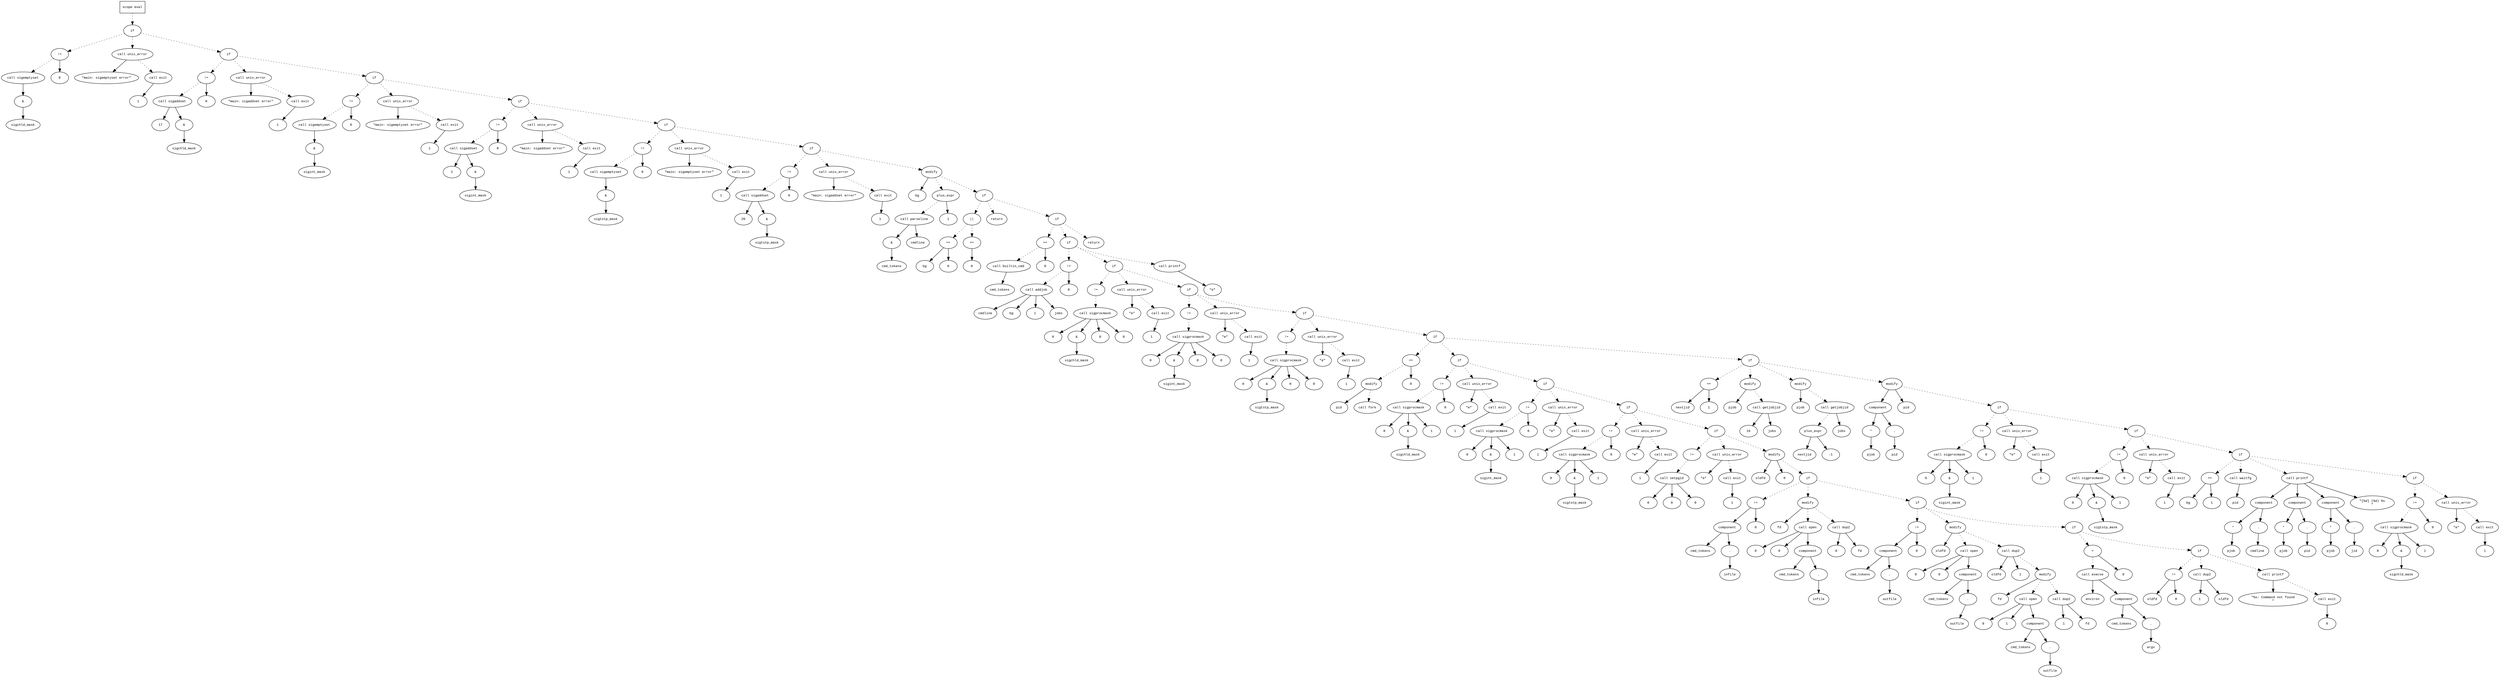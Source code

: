 digraph AST {
  graph [fontname="Times New Roman",fontsize=10];
  node  [fontname="Courier New",fontsize=10];
  edge  [fontname="Times New Roman",fontsize=10];

  node1 [label="scope eval",shape=box];
  node2 [label="if",shape=ellipse];
  node1 -> node2 [style=dotted];
  node3 [label="!=",shape=ellipse];
  node4 [label="call sigemptyset",shape=ellipse];
  node5 [label="&",shape=ellipse];
  node4 -> node5;
  node6 [label="sigchld_mask",shape=ellipse];
  node5 -> node6;
  node3 -> node4 [style=dotted];
  node7 [label="0",shape=ellipse];
  node3 -> node7;
  node2 -> node3 [style=dotted];
  node8 [label="call unix_error",shape=ellipse];
  node9 [label="\"main: sigemptyset error\"",shape=ellipse];
  node8 -> node9;
  node2 -> node8 [style=dotted];
  node10 [label="call exit",shape=ellipse];
  node11 [label="1",shape=ellipse];
  node10 -> node11;
  node8 -> node10 [style=dotted];
  node12 [label="if",shape=ellipse];
  node2 -> node12 [style=dotted];
  node13 [label="!=",shape=ellipse];
  node14 [label="call sigaddset",shape=ellipse];
  node15 [label="17",shape=ellipse];
  node14 -> node15;
  node16 [label="&",shape=ellipse];
  node14 -> node16;
  node17 [label="sigchld_mask",shape=ellipse];
  node16 -> node17;
  node13 -> node14 [style=dotted];
  node18 [label="0",shape=ellipse];
  node13 -> node18;
  node12 -> node13 [style=dotted];
  node19 [label="call unix_error",shape=ellipse];
  node20 [label="\"main: sigaddset error\"",shape=ellipse];
  node19 -> node20;
  node12 -> node19 [style=dotted];
  node21 [label="call exit",shape=ellipse];
  node22 [label="1",shape=ellipse];
  node21 -> node22;
  node19 -> node21 [style=dotted];
  node23 [label="if",shape=ellipse];
  node12 -> node23 [style=dotted];
  node24 [label="!=",shape=ellipse];
  node25 [label="call sigemptyset",shape=ellipse];
  node26 [label="&",shape=ellipse];
  node25 -> node26;
  node27 [label="sigint_mask",shape=ellipse];
  node26 -> node27;
  node24 -> node25 [style=dotted];
  node28 [label="0",shape=ellipse];
  node24 -> node28;
  node23 -> node24 [style=dotted];
  node29 [label="call unix_error",shape=ellipse];
  node30 [label="\"main: sigemptyset error\"",shape=ellipse];
  node29 -> node30;
  node23 -> node29 [style=dotted];
  node31 [label="call exit",shape=ellipse];
  node32 [label="1",shape=ellipse];
  node31 -> node32;
  node29 -> node31 [style=dotted];
  node33 [label="if",shape=ellipse];
  node23 -> node33 [style=dotted];
  node34 [label="!=",shape=ellipse];
  node35 [label="call sigaddset",shape=ellipse];
  node36 [label="2",shape=ellipse];
  node35 -> node36;
  node37 [label="&",shape=ellipse];
  node35 -> node37;
  node38 [label="sigint_mask",shape=ellipse];
  node37 -> node38;
  node34 -> node35 [style=dotted];
  node39 [label="0",shape=ellipse];
  node34 -> node39;
  node33 -> node34 [style=dotted];
  node40 [label="call unix_error",shape=ellipse];
  node41 [label="\"main: sigaddset error\"",shape=ellipse];
  node40 -> node41;
  node33 -> node40 [style=dotted];
  node42 [label="call exit",shape=ellipse];
  node43 [label="1",shape=ellipse];
  node42 -> node43;
  node40 -> node42 [style=dotted];
  node44 [label="if",shape=ellipse];
  node33 -> node44 [style=dotted];
  node45 [label="!=",shape=ellipse];
  node46 [label="call sigemptyset",shape=ellipse];
  node47 [label="&",shape=ellipse];
  node46 -> node47;
  node48 [label="sigtstp_mask",shape=ellipse];
  node47 -> node48;
  node45 -> node46 [style=dotted];
  node49 [label="0",shape=ellipse];
  node45 -> node49;
  node44 -> node45 [style=dotted];
  node50 [label="call unix_error",shape=ellipse];
  node51 [label="\"main: sigemptyset error\"",shape=ellipse];
  node50 -> node51;
  node44 -> node50 [style=dotted];
  node52 [label="call exit",shape=ellipse];
  node53 [label="1",shape=ellipse];
  node52 -> node53;
  node50 -> node52 [style=dotted];
  node54 [label="if",shape=ellipse];
  node44 -> node54 [style=dotted];
  node55 [label="!=",shape=ellipse];
  node56 [label="call sigaddset",shape=ellipse];
  node57 [label="20",shape=ellipse];
  node56 -> node57;
  node58 [label="&",shape=ellipse];
  node56 -> node58;
  node59 [label="sigtstp_mask",shape=ellipse];
  node58 -> node59;
  node55 -> node56 [style=dotted];
  node60 [label="0",shape=ellipse];
  node55 -> node60;
  node54 -> node55 [style=dotted];
  node61 [label="call unix_error",shape=ellipse];
  node62 [label="\"main: sigaddset error\"",shape=ellipse];
  node61 -> node62;
  node54 -> node61 [style=dotted];
  node63 [label="call exit",shape=ellipse];
  node64 [label="1",shape=ellipse];
  node63 -> node64;
  node61 -> node63 [style=dotted];
  node65 [label="modify",shape=ellipse];
  node66 [label="bg",shape=ellipse];
  node65 -> node66;
  node67 [label="plus_expr",shape=ellipse];
  node68 [label="call parseline",shape=ellipse];
  node69 [label="&",shape=ellipse];
  node68 -> node69;
  node70 [label="cmd_tokens",shape=ellipse];
  node69 -> node70;
  node71 [label="cmdline",shape=ellipse];
  node68 -> node71;
  node67 -> node68 [style=dotted];
  node72 [label="1",shape=ellipse];
  node67 -> node72;
  node65 -> node67 [style=dotted];
  node54 -> node65 [style=dotted];
  node73 [label="if",shape=ellipse];
  node65 -> node73 [style=dotted];
  node74 [label="||",shape=ellipse];
  node75 [label="==",shape=ellipse];
  node76 [label="bg",shape=ellipse];
  node75 -> node76;
  node77 [label="0",shape=ellipse];
  node75 -> node77;
  node74 -> node75 [style=dotted];
  node78 [label="==",shape=ellipse];
  node79 [label="0",shape=ellipse];
  node78 -> node79;
  node74 -> node78 [style=dotted];
  node73 -> node74 [style=dotted];
  node80 [label="return",shape=ellipse];
  node73 -> node80 [style=dotted];
  node81 [label="if",shape=ellipse];
  node73 -> node81 [style=dotted];
  node82 [label="==",shape=ellipse];
  node83 [label="call builtin_cmd",shape=ellipse];
  node84 [label="cmd_tokens",shape=ellipse];
  node83 -> node84;
  node82 -> node83 [style=dotted];
  node85 [label="0",shape=ellipse];
  node82 -> node85;
  node81 -> node82 [style=dotted];
  node86 [label="if",shape=ellipse];
  node81 -> node86 [style=dotted];
  node87 [label="!=",shape=ellipse];
  node88 [label="call addjob",shape=ellipse];
  node89 [label="cmdline",shape=ellipse];
  node88 -> node89;
  node90 [label="bg",shape=ellipse];
  node88 -> node90;
  node91 [label="1",shape=ellipse];
  node88 -> node91;
  node92 [label="jobs",shape=ellipse];
  node88 -> node92;
  node87 -> node88 [style=dotted];
  node93 [label="0",shape=ellipse];
  node87 -> node93;
  node86 -> node87 [style=dotted];
  node94 [label="if",shape=ellipse];
  node86 -> node94 [style=dotted];
  node95 [label="!=",shape=ellipse];
  node96 [label="call sigprocmask",shape=ellipse];
  node97 [label="0",shape=ellipse];
  node96 -> node97;
  node98 [label="&",shape=ellipse];
  node96 -> node98;
  node99 [label="sigchld_mask",shape=ellipse];
  node98 -> node99;
  node100 [label="0",shape=ellipse];
  node96 -> node100;
  node95 -> node96 [style=dotted];
  node101 [label="0",shape=ellipse];
  node96 -> node101;
  node94 -> node95 [style=dotted];
  node102 [label="call unix_error",shape=ellipse];
  node103 [label="\"e\"",shape=ellipse];
  node102 -> node103;
  node94 -> node102 [style=dotted];
  node104 [label="call exit",shape=ellipse];
  node105 [label="1",shape=ellipse];
  node104 -> node105;
  node102 -> node104 [style=dotted];
  node106 [label="if",shape=ellipse];
  node94 -> node106 [style=dotted];
  node107 [label="!=",shape=ellipse];
  node108 [label="call sigprocmask",shape=ellipse];
  node109 [label="0",shape=ellipse];
  node108 -> node109;
  node110 [label="&",shape=ellipse];
  node108 -> node110;
  node111 [label="sigint_mask",shape=ellipse];
  node110 -> node111;
  node112 [label="0",shape=ellipse];
  node108 -> node112;
  node107 -> node108 [style=dotted];
  node113 [label="0",shape=ellipse];
  node108 -> node113;
  node106 -> node107 [style=dotted];
  node114 [label="call unix_error",shape=ellipse];
  node115 [label="\"e\"",shape=ellipse];
  node114 -> node115;
  node106 -> node114 [style=dotted];
  node116 [label="call exit",shape=ellipse];
  node117 [label="1",shape=ellipse];
  node116 -> node117;
  node114 -> node116 [style=dotted];
  node118 [label="if",shape=ellipse];
  node106 -> node118 [style=dotted];
  node119 [label="!=",shape=ellipse];
  node120 [label="call sigprocmask",shape=ellipse];
  node121 [label="0",shape=ellipse];
  node120 -> node121;
  node122 [label="&",shape=ellipse];
  node120 -> node122;
  node123 [label="sigtstp_mask",shape=ellipse];
  node122 -> node123;
  node124 [label="0",shape=ellipse];
  node120 -> node124;
  node119 -> node120 [style=dotted];
  node125 [label="0",shape=ellipse];
  node120 -> node125;
  node118 -> node119 [style=dotted];
  node126 [label="call unix_error",shape=ellipse];
  node127 [label="\"e\"",shape=ellipse];
  node126 -> node127;
  node118 -> node126 [style=dotted];
  node128 [label="call exit",shape=ellipse];
  node129 [label="1",shape=ellipse];
  node128 -> node129;
  node126 -> node128 [style=dotted];
  node130 [label="if",shape=ellipse];
  node118 -> node130 [style=dotted];
  node131 [label="==",shape=ellipse];
  node132 [label="modify",shape=ellipse];
  node133 [label="pid",shape=ellipse];
  node132 -> node133;
  node134 [label="call fork",shape=ellipse];
  node132 -> node134 [style=dotted];
  node131 -> node132 [style=dotted];
  node135 [label="0",shape=ellipse];
  node131 -> node135;
  node130 -> node131 [style=dotted];
  node136 [label="if",shape=ellipse];
  node130 -> node136 [style=dotted];
  node137 [label="!=",shape=ellipse];
  node138 [label="call sigprocmask",shape=ellipse];
  node139 [label="0",shape=ellipse];
  node138 -> node139;
  node140 [label="&",shape=ellipse];
  node138 -> node140;
  node141 [label="sigchld_mask",shape=ellipse];
  node140 -> node141;
  node142 [label="1",shape=ellipse];
  node138 -> node142;
  node137 -> node138 [style=dotted];
  node143 [label="0",shape=ellipse];
  node137 -> node143;
  node136 -> node137 [style=dotted];
  node144 [label="call unix_error",shape=ellipse];
  node145 [label="\"e\"",shape=ellipse];
  node144 -> node145;
  node136 -> node144 [style=dotted];
  node146 [label="call exit",shape=ellipse];
  node147 [label="1",shape=ellipse];
  node146 -> node147;
  node144 -> node146 [style=dotted];
  node148 [label="if",shape=ellipse];
  node136 -> node148 [style=dotted];
  node149 [label="!=",shape=ellipse];
  node150 [label="call sigprocmask",shape=ellipse];
  node151 [label="0",shape=ellipse];
  node150 -> node151;
  node152 [label="&",shape=ellipse];
  node150 -> node152;
  node153 [label="sigint_mask",shape=ellipse];
  node152 -> node153;
  node154 [label="1",shape=ellipse];
  node150 -> node154;
  node149 -> node150 [style=dotted];
  node155 [label="0",shape=ellipse];
  node149 -> node155;
  node148 -> node149 [style=dotted];
  node156 [label="call unix_error",shape=ellipse];
  node157 [label="\"e\"",shape=ellipse];
  node156 -> node157;
  node148 -> node156 [style=dotted];
  node158 [label="call exit",shape=ellipse];
  node159 [label="1",shape=ellipse];
  node158 -> node159;
  node156 -> node158 [style=dotted];
  node160 [label="if",shape=ellipse];
  node148 -> node160 [style=dotted];
  node161 [label="!=",shape=ellipse];
  node162 [label="call sigprocmask",shape=ellipse];
  node163 [label="0",shape=ellipse];
  node162 -> node163;
  node164 [label="&",shape=ellipse];
  node162 -> node164;
  node165 [label="sigtstp_mask",shape=ellipse];
  node164 -> node165;
  node166 [label="1",shape=ellipse];
  node162 -> node166;
  node161 -> node162 [style=dotted];
  node167 [label="0",shape=ellipse];
  node161 -> node167;
  node160 -> node161 [style=dotted];
  node168 [label="call unix_error",shape=ellipse];
  node169 [label="\"e\"",shape=ellipse];
  node168 -> node169;
  node160 -> node168 [style=dotted];
  node170 [label="call exit",shape=ellipse];
  node171 [label="1",shape=ellipse];
  node170 -> node171;
  node168 -> node170 [style=dotted];
  node172 [label="if",shape=ellipse];
  node160 -> node172 [style=dotted];
  node173 [label="!=",shape=ellipse];
  node174 [label="call setpgid",shape=ellipse];
  node175 [label="0",shape=ellipse];
  node174 -> node175;
  node176 [label="0",shape=ellipse];
  node174 -> node176;
  node173 -> node174 [style=dotted];
  node177 [label="0",shape=ellipse];
  node174 -> node177;
  node172 -> node173 [style=dotted];
  node178 [label="call unix_error",shape=ellipse];
  node179 [label="\"e\"",shape=ellipse];
  node178 -> node179;
  node172 -> node178 [style=dotted];
  node180 [label="call exit",shape=ellipse];
  node181 [label="1",shape=ellipse];
  node180 -> node181;
  node178 -> node180 [style=dotted];
  node182 [label="modify",shape=ellipse];
  node183 [label="oldfd",shape=ellipse];
  node182 -> node183;
  node184 [label="0",shape=ellipse];
  node182 -> node184;
  node172 -> node182 [style=dotted];
  node185 [label="if",shape=ellipse];
  node182 -> node185 [style=dotted];
  node186 [label="!=",shape=ellipse];
  node187 [label="component",shape=ellipse];
  node186 -> node187;
  node188 [label="cmd_tokens",shape=ellipse];
  node187 -> node188;
  node189 [label=".",shape=ellipse];
  node187 -> node189;
  node190 [label="infile",shape=ellipse];
  node189 -> node190;
  node191 [label="0",shape=ellipse];
  node186 -> node191;
  node185 -> node186 [style=dotted];
  node192 [label="modify",shape=ellipse];
  node193 [label="fd",shape=ellipse];
  node192 -> node193;
  node194 [label="call open",shape=ellipse];
  node195 [label="0",shape=ellipse];
  node194 -> node195;
  node196 [label="0",shape=ellipse];
  node194 -> node196;
  node197 [label="component",shape=ellipse];
  node194 -> node197;
  node198 [label="cmd_tokens",shape=ellipse];
  node197 -> node198;
  node199 [label=".",shape=ellipse];
  node197 -> node199;
  node200 [label="infile",shape=ellipse];
  node199 -> node200;
  node192 -> node194 [style=dotted];
  node185 -> node192 [style=dotted];
  node201 [label="call dup2",shape=ellipse];
  node202 [label="0",shape=ellipse];
  node201 -> node202;
  node203 [label="fd",shape=ellipse];
  node201 -> node203;
  node192 -> node201 [style=dotted];
  node204 [label="if",shape=ellipse];
  node185 -> node204 [style=dotted];
  node205 [label="!=",shape=ellipse];
  node206 [label="component",shape=ellipse];
  node205 -> node206;
  node207 [label="cmd_tokens",shape=ellipse];
  node206 -> node207;
  node208 [label=".",shape=ellipse];
  node206 -> node208;
  node209 [label="outfile",shape=ellipse];
  node208 -> node209;
  node210 [label="0",shape=ellipse];
  node205 -> node210;
  node204 -> node205 [style=dotted];
  node211 [label="modify",shape=ellipse];
  node212 [label="oldfd",shape=ellipse];
  node211 -> node212;
  node213 [label="call open",shape=ellipse];
  node214 [label="0",shape=ellipse];
  node213 -> node214;
  node215 [label="0",shape=ellipse];
  node213 -> node215;
  node216 [label="component",shape=ellipse];
  node213 -> node216;
  node217 [label="cmd_tokens",shape=ellipse];
  node216 -> node217;
  node218 [label=".",shape=ellipse];
  node216 -> node218;
  node219 [label="outfile",shape=ellipse];
  node218 -> node219;
  node211 -> node213 [style=dotted];
  node204 -> node211 [style=dotted];
  node220 [label="call dup2",shape=ellipse];
  node221 [label="oldfd",shape=ellipse];
  node220 -> node221;
  node222 [label="1",shape=ellipse];
  node220 -> node222;
  node211 -> node220 [style=dotted];
  node223 [label="modify",shape=ellipse];
  node224 [label="fd",shape=ellipse];
  node223 -> node224;
  node225 [label="call open",shape=ellipse];
  node226 [label="0",shape=ellipse];
  node225 -> node226;
  node227 [label="1",shape=ellipse];
  node225 -> node227;
  node228 [label="component",shape=ellipse];
  node225 -> node228;
  node229 [label="cmd_tokens",shape=ellipse];
  node228 -> node229;
  node230 [label=".",shape=ellipse];
  node228 -> node230;
  node231 [label="outfile",shape=ellipse];
  node230 -> node231;
  node223 -> node225 [style=dotted];
  node220 -> node223 [style=dotted];
  node232 [label="call dup2",shape=ellipse];
  node233 [label="1",shape=ellipse];
  node232 -> node233;
  node234 [label="fd",shape=ellipse];
  node232 -> node234;
  node223 -> node232 [style=dotted];
  node235 [label="if",shape=ellipse];
  node204 -> node235 [style=dotted];
  node236 [label="<",shape=ellipse];
  node237 [label="call execve",shape=ellipse];
  node238 [label="environ",shape=ellipse];
  node237 -> node238;
  node239 [label="component",shape=ellipse];
  node237 -> node239;
  node240 [label="cmd_tokens",shape=ellipse];
  node239 -> node240;
  node241 [label=".",shape=ellipse];
  node239 -> node241;
  node242 [label="argv",shape=ellipse];
  node241 -> node242;
  node236 -> node237 [style=dotted];
  node243 [label="0",shape=ellipse];
  node236 -> node243;
  node235 -> node236 [style=dotted];
  node244 [label="if",shape=ellipse];
  node235 -> node244 [style=dotted];
  node245 [label="!=",shape=ellipse];
  node246 [label="oldfd",shape=ellipse];
  node245 -> node246;
  node247 [label="0",shape=ellipse];
  node245 -> node247;
  node244 -> node245 [style=dotted];
  node248 [label="call dup2",shape=ellipse];
  node249 [label="1",shape=ellipse];
  node248 -> node249;
  node250 [label="oldfd",shape=ellipse];
  node248 -> node250;
  node244 -> node248 [style=dotted];
  node251 [label="call printf",shape=ellipse];
  node252 [label="\"%s: Command not found
\"",shape=ellipse];
  node251 -> node252;
  node244 -> node251 [style=dotted];
  node253 [label="call exit",shape=ellipse];
  node254 [label="0",shape=ellipse];
  node253 -> node254;
  node251 -> node253 [style=dotted];
  node255 [label="if",shape=ellipse];
  node130 -> node255 [style=dotted];
  node256 [label="==",shape=ellipse];
  node257 [label="nextjid",shape=ellipse];
  node256 -> node257;
  node258 [label="1",shape=ellipse];
  node256 -> node258;
  node255 -> node256 [style=dotted];
  node259 [label="modify",shape=ellipse];
  node260 [label="pjob",shape=ellipse];
  node259 -> node260;
  node261 [label="call getjobjid",shape=ellipse];
  node262 [label="16",shape=ellipse];
  node261 -> node262;
  node263 [label="jobs",shape=ellipse];
  node261 -> node263;
  node259 -> node261 [style=dotted];
  node255 -> node259 [style=dotted];
  node264 [label="modify",shape=ellipse];
  node265 [label="pjob",shape=ellipse];
  node264 -> node265;
  node266 [label="call getjobjid",shape=ellipse];
  node267 [label="plus_expr",shape=ellipse];
  node268 [label="nextjid",shape=ellipse];
  node267 -> node268;
  node269 [label="-1",shape=ellipse];
  node267 -> node269;
  node266 -> node267 [style=dotted];
  node270 [label="jobs",shape=ellipse];
  node266 -> node270;
  node264 -> node266 [style=dotted];
  node255 -> node264 [style=dotted];
  node271 [label="modify",shape=ellipse];
  node272 [label="component",shape=ellipse];
  node271 -> node272;
  node273 [label="*",shape=ellipse];
  node274 [label="pjob",shape=ellipse];
  node273 -> node274;
  node272 -> node273;
  node275 [label=".",shape=ellipse];
  node272 -> node275;
  node276 [label="pid",shape=ellipse];
  node275 -> node276;
  node277 [label="pid",shape=ellipse];
  node271 -> node277;
  node255 -> node271 [style=dotted];
  node278 [label="if",shape=ellipse];
  node271 -> node278 [style=dotted];
  node279 [label="!=",shape=ellipse];
  node280 [label="call sigprocmask",shape=ellipse];
  node281 [label="0",shape=ellipse];
  node280 -> node281;
  node282 [label="&",shape=ellipse];
  node280 -> node282;
  node283 [label="sigint_mask",shape=ellipse];
  node282 -> node283;
  node284 [label="1",shape=ellipse];
  node280 -> node284;
  node279 -> node280 [style=dotted];
  node285 [label="0",shape=ellipse];
  node279 -> node285;
  node278 -> node279 [style=dotted];
  node286 [label="call unix_error",shape=ellipse];
  node287 [label="\"e\"",shape=ellipse];
  node286 -> node287;
  node278 -> node286 [style=dotted];
  node288 [label="call exit",shape=ellipse];
  node289 [label="1",shape=ellipse];
  node288 -> node289;
  node286 -> node288 [style=dotted];
  node290 [label="if",shape=ellipse];
  node278 -> node290 [style=dotted];
  node291 [label="!=",shape=ellipse];
  node292 [label="call sigprocmask",shape=ellipse];
  node293 [label="0",shape=ellipse];
  node292 -> node293;
  node294 [label="&",shape=ellipse];
  node292 -> node294;
  node295 [label="sigtstp_mask",shape=ellipse];
  node294 -> node295;
  node296 [label="1",shape=ellipse];
  node292 -> node296;
  node291 -> node292 [style=dotted];
  node297 [label="0",shape=ellipse];
  node291 -> node297;
  node290 -> node291 [style=dotted];
  node298 [label="call unix_error",shape=ellipse];
  node299 [label="\"e\"",shape=ellipse];
  node298 -> node299;
  node290 -> node298 [style=dotted];
  node300 [label="call exit",shape=ellipse];
  node301 [label="1",shape=ellipse];
  node300 -> node301;
  node298 -> node300 [style=dotted];
  node302 [label="if",shape=ellipse];
  node290 -> node302 [style=dotted];
  node303 [label="==",shape=ellipse];
  node304 [label="bg",shape=ellipse];
  node303 -> node304;
  node305 [label="1",shape=ellipse];
  node303 -> node305;
  node302 -> node303 [style=dotted];
  node306 [label="call waitfg",shape=ellipse];
  node307 [label="pid",shape=ellipse];
  node306 -> node307;
  node302 -> node306 [style=dotted];
  node308 [label="call printf",shape=ellipse];
  node309 [label="component",shape=ellipse];
  node308 -> node309;
  node310 [label="*",shape=ellipse];
  node311 [label="pjob",shape=ellipse];
  node310 -> node311;
  node309 -> node310;
  node312 [label=".",shape=ellipse];
  node309 -> node312;
  node313 [label="cmdline",shape=ellipse];
  node312 -> node313;
  node314 [label="component",shape=ellipse];
  node308 -> node314;
  node315 [label="*",shape=ellipse];
  node316 [label="pjob",shape=ellipse];
  node315 -> node316;
  node314 -> node315;
  node317 [label=".",shape=ellipse];
  node314 -> node317;
  node318 [label="pid",shape=ellipse];
  node317 -> node318;
  node319 [label="component",shape=ellipse];
  node308 -> node319;
  node320 [label="*",shape=ellipse];
  node321 [label="pjob",shape=ellipse];
  node320 -> node321;
  node319 -> node320;
  node322 [label=".",shape=ellipse];
  node319 -> node322;
  node323 [label="jid",shape=ellipse];
  node322 -> node323;
  node324 [label="\"[%d] (%d) %s
\"",shape=ellipse];
  node308 -> node324;
  node302 -> node308 [style=dotted];
  node325 [label="if",shape=ellipse];
  node302 -> node325 [style=dotted];
  node326 [label="!=",shape=ellipse];
  node327 [label="call sigprocmask",shape=ellipse];
  node328 [label="0",shape=ellipse];
  node327 -> node328;
  node329 [label="&",shape=ellipse];
  node327 -> node329;
  node330 [label="sigchld_mask",shape=ellipse];
  node329 -> node330;
  node331 [label="1",shape=ellipse];
  node327 -> node331;
  node326 -> node327 [style=dotted];
  node332 [label="0",shape=ellipse];
  node326 -> node332;
  node325 -> node326 [style=dotted];
  node333 [label="call unix_error",shape=ellipse];
  node334 [label="\"e\"",shape=ellipse];
  node333 -> node334;
  node325 -> node333 [style=dotted];
  node335 [label="call exit",shape=ellipse];
  node336 [label="1",shape=ellipse];
  node335 -> node336;
  node333 -> node335 [style=dotted];
  node337 [label="call printf",shape=ellipse];
  node338 [label="\"e\"",shape=ellipse];
  node337 -> node338;
  node86 -> node337 [style=dotted];
  node339 [label="return",shape=ellipse];
  node81 -> node339 [style=dotted];
} 
